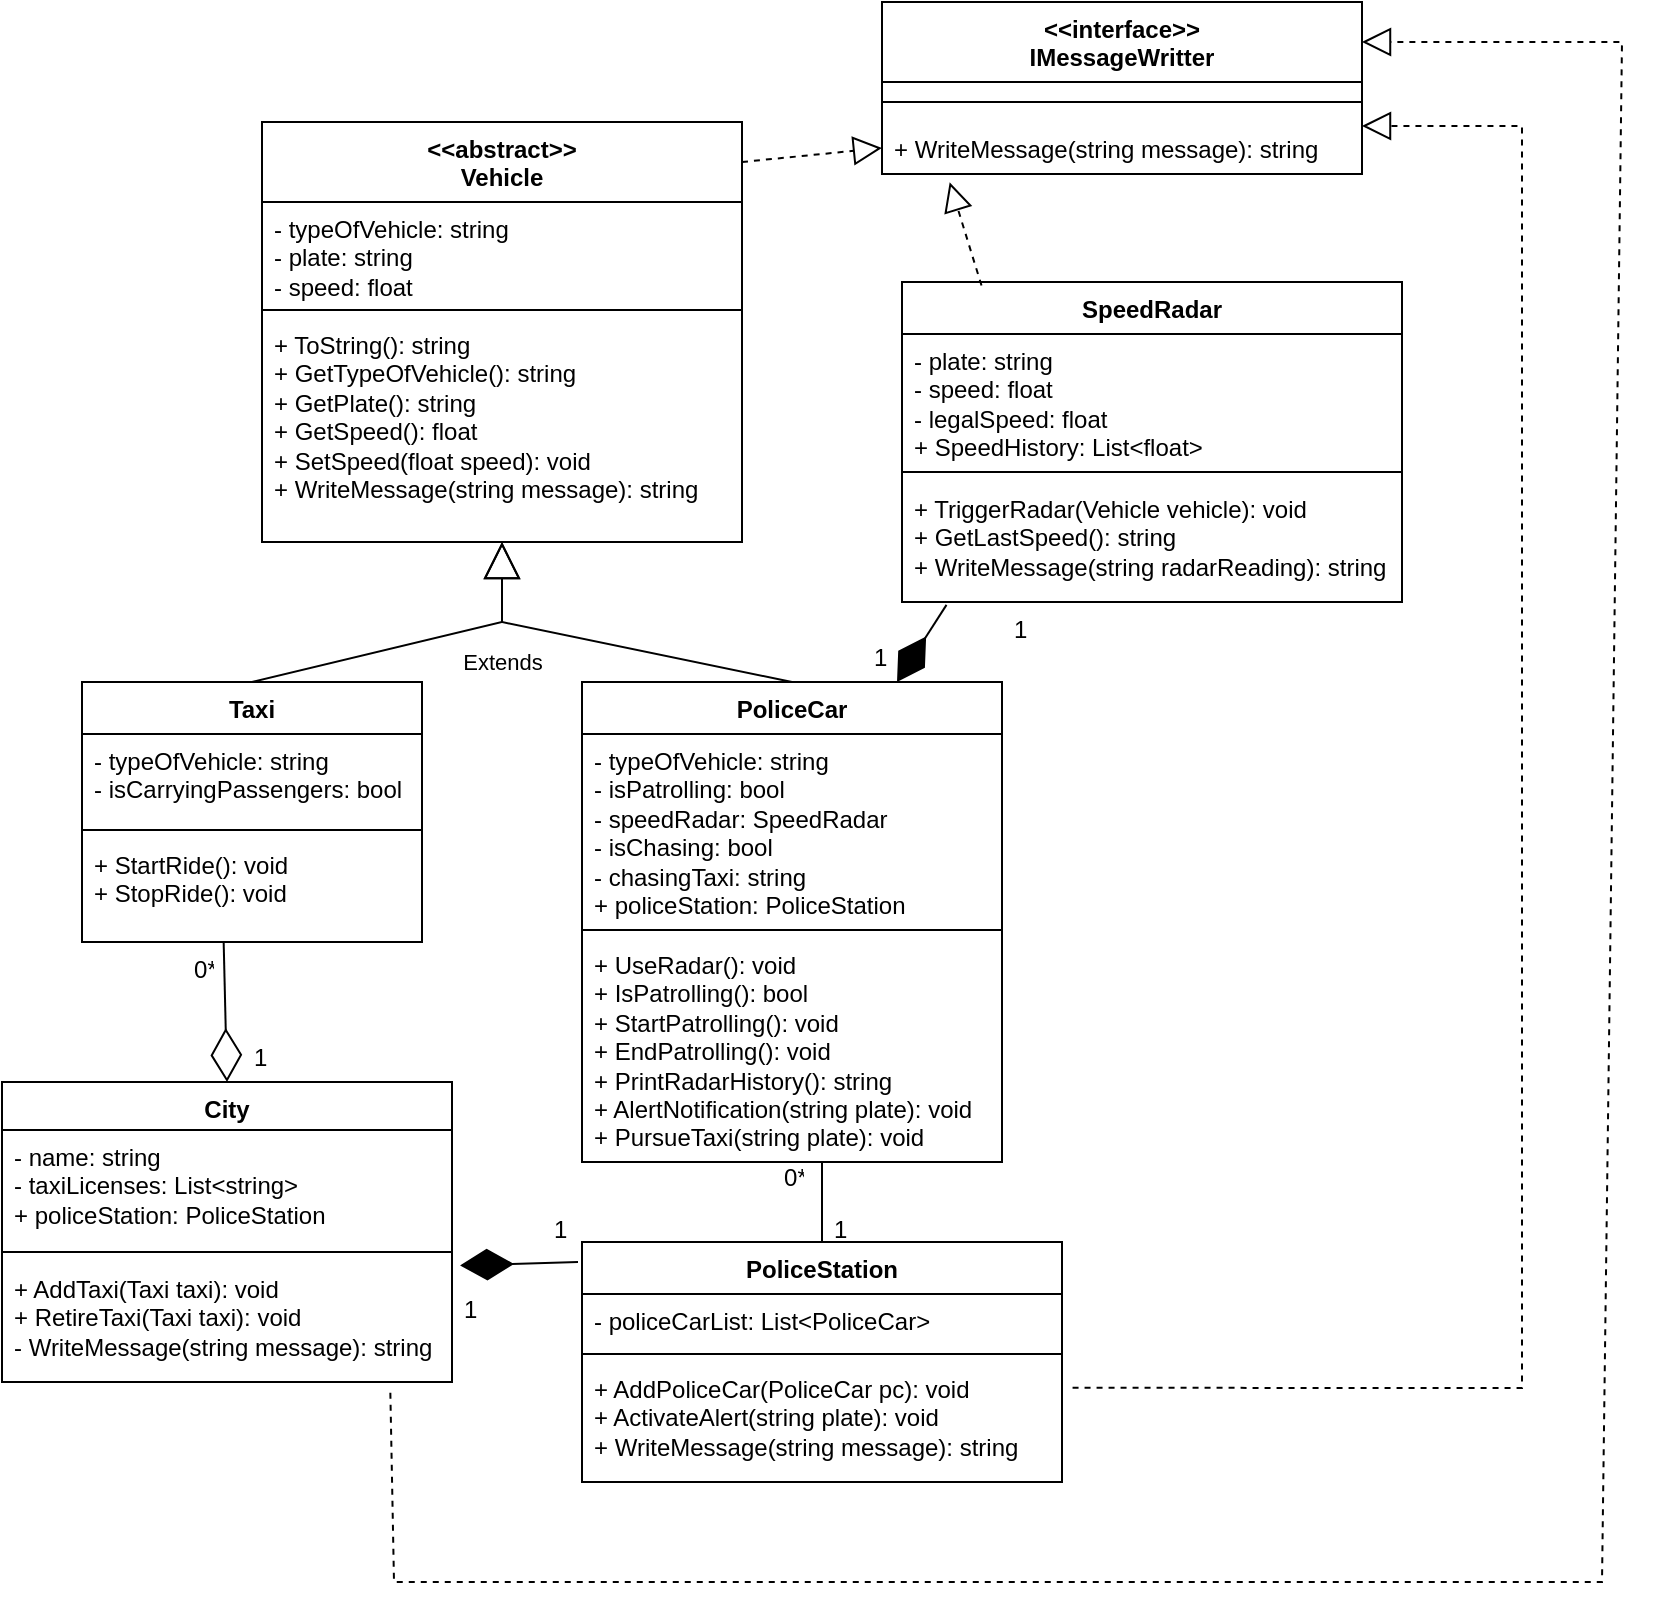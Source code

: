 <mxfile version="24.7.16">
  <diagram name="Página-1" id="QkepQffd64P-LVpi_Sue">
    <mxGraphModel dx="2345" dy="1783" grid="1" gridSize="10" guides="1" tooltips="1" connect="1" arrows="1" fold="1" page="1" pageScale="1" pageWidth="827" pageHeight="1169" math="0" shadow="0">
      <root>
        <mxCell id="0" />
        <mxCell id="1" parent="0" />
        <mxCell id="vs2Zavqgsm2gnPTbhtKF-9" value="Taxi" style="swimlane;fontStyle=1;align=center;verticalAlign=top;childLayout=stackLayout;horizontal=1;startSize=26;horizontalStack=0;resizeParent=1;resizeParentMax=0;resizeLast=0;collapsible=1;marginBottom=0;whiteSpace=wrap;html=1;" parent="1" vertex="1">
          <mxGeometry x="-10" y="320" width="170" height="130" as="geometry" />
        </mxCell>
        <mxCell id="vs2Zavqgsm2gnPTbhtKF-10" value="- typeOfVehicle: string&lt;div&gt;- isCarryingPassengers: bool&lt;/div&gt;" style="text;strokeColor=none;fillColor=none;align=left;verticalAlign=top;spacingLeft=4;spacingRight=4;overflow=hidden;rotatable=0;points=[[0,0.5],[1,0.5]];portConstraint=eastwest;whiteSpace=wrap;html=1;" parent="vs2Zavqgsm2gnPTbhtKF-9" vertex="1">
          <mxGeometry y="26" width="170" height="44" as="geometry" />
        </mxCell>
        <mxCell id="vs2Zavqgsm2gnPTbhtKF-11" value="" style="line;strokeWidth=1;fillColor=none;align=left;verticalAlign=middle;spacingTop=-1;spacingLeft=3;spacingRight=3;rotatable=0;labelPosition=right;points=[];portConstraint=eastwest;strokeColor=inherit;" parent="vs2Zavqgsm2gnPTbhtKF-9" vertex="1">
          <mxGeometry y="70" width="170" height="8" as="geometry" />
        </mxCell>
        <mxCell id="vs2Zavqgsm2gnPTbhtKF-12" value="+ StartRide(): void&lt;div&gt;+ StopRide(): void&lt;/div&gt;" style="text;strokeColor=none;fillColor=none;align=left;verticalAlign=top;spacingLeft=4;spacingRight=4;overflow=hidden;rotatable=0;points=[[0,0.5],[1,0.5]];portConstraint=eastwest;whiteSpace=wrap;html=1;" parent="vs2Zavqgsm2gnPTbhtKF-9" vertex="1">
          <mxGeometry y="78" width="170" height="52" as="geometry" />
        </mxCell>
        <mxCell id="vs2Zavqgsm2gnPTbhtKF-13" value="PoliceCar" style="swimlane;fontStyle=1;align=center;verticalAlign=top;childLayout=stackLayout;horizontal=1;startSize=26;horizontalStack=0;resizeParent=1;resizeParentMax=0;resizeLast=0;collapsible=1;marginBottom=0;whiteSpace=wrap;html=1;" parent="1" vertex="1">
          <mxGeometry x="240" y="320" width="210" height="240" as="geometry" />
        </mxCell>
        <mxCell id="vs2Zavqgsm2gnPTbhtKF-14" value="- typeOfVehicle: string&lt;div&gt;- isPatrolling: bool&lt;/div&gt;&lt;div&gt;- speedRadar: SpeedRadar&lt;/div&gt;&lt;div&gt;- isChasing: bool&lt;/div&gt;&lt;div&gt;- chasingTaxi: string&lt;/div&gt;&lt;div&gt;+&amp;nbsp;&lt;span style=&quot;background-color: initial;&quot;&gt;policeStation: PoliceStation&lt;/span&gt;&lt;/div&gt;" style="text;strokeColor=none;fillColor=none;align=left;verticalAlign=top;spacingLeft=4;spacingRight=4;overflow=hidden;rotatable=0;points=[[0,0.5],[1,0.5]];portConstraint=eastwest;whiteSpace=wrap;html=1;" parent="vs2Zavqgsm2gnPTbhtKF-13" vertex="1">
          <mxGeometry y="26" width="210" height="94" as="geometry" />
        </mxCell>
        <mxCell id="vs2Zavqgsm2gnPTbhtKF-15" value="" style="line;strokeWidth=1;fillColor=none;align=left;verticalAlign=middle;spacingTop=-1;spacingLeft=3;spacingRight=3;rotatable=0;labelPosition=right;points=[];portConstraint=eastwest;strokeColor=inherit;" parent="vs2Zavqgsm2gnPTbhtKF-13" vertex="1">
          <mxGeometry y="120" width="210" height="8" as="geometry" />
        </mxCell>
        <mxCell id="vs2Zavqgsm2gnPTbhtKF-16" value="+ UseRadar(): void&lt;div&gt;+ IsPatrolling(): bool&lt;/div&gt;&lt;div&gt;+ StartPatrolling(): void&lt;/div&gt;&lt;div&gt;+ EndPatrolling(): void&lt;/div&gt;&lt;div&gt;+ PrintRadarHistory(): string&lt;/div&gt;&lt;div&gt;+ AlertNotification(string plate): void&lt;/div&gt;&lt;div&gt;+ PursueTaxi(string plate): void&lt;/div&gt;" style="text;strokeColor=none;fillColor=none;align=left;verticalAlign=top;spacingLeft=4;spacingRight=4;overflow=hidden;rotatable=0;points=[[0,0.5],[1,0.5]];portConstraint=eastwest;whiteSpace=wrap;html=1;" parent="vs2Zavqgsm2gnPTbhtKF-13" vertex="1">
          <mxGeometry y="128" width="210" height="112" as="geometry" />
        </mxCell>
        <mxCell id="vs2Zavqgsm2gnPTbhtKF-17" value="SpeedRadar" style="swimlane;fontStyle=1;align=center;verticalAlign=top;childLayout=stackLayout;horizontal=1;startSize=26;horizontalStack=0;resizeParent=1;resizeParentMax=0;resizeLast=0;collapsible=1;marginBottom=0;whiteSpace=wrap;html=1;" parent="1" vertex="1">
          <mxGeometry x="400" y="120" width="250" height="160" as="geometry" />
        </mxCell>
        <mxCell id="vs2Zavqgsm2gnPTbhtKF-18" value="- plate: string&lt;div&gt;- speed: float&lt;/div&gt;&lt;div&gt;- legalSpeed: float&lt;/div&gt;&lt;div&gt;+ SpeedHistory: List&amp;lt;float&amp;gt;&lt;/div&gt;" style="text;strokeColor=none;fillColor=none;align=left;verticalAlign=top;spacingLeft=4;spacingRight=4;overflow=hidden;rotatable=0;points=[[0,0.5],[1,0.5]];portConstraint=eastwest;whiteSpace=wrap;html=1;" parent="vs2Zavqgsm2gnPTbhtKF-17" vertex="1">
          <mxGeometry y="26" width="250" height="64" as="geometry" />
        </mxCell>
        <mxCell id="vs2Zavqgsm2gnPTbhtKF-19" value="" style="line;strokeWidth=1;fillColor=none;align=left;verticalAlign=middle;spacingTop=-1;spacingLeft=3;spacingRight=3;rotatable=0;labelPosition=right;points=[];portConstraint=eastwest;strokeColor=inherit;" parent="vs2Zavqgsm2gnPTbhtKF-17" vertex="1">
          <mxGeometry y="90" width="250" height="10" as="geometry" />
        </mxCell>
        <mxCell id="vs2Zavqgsm2gnPTbhtKF-20" value="+ TriggerRadar(Vehicle vehicle): void&lt;div&gt;+ GetLastSpeed(): string&lt;/div&gt;&lt;div&gt;+ WriteMessage(string radarReading): string&lt;/div&gt;" style="text;strokeColor=none;fillColor=none;align=left;verticalAlign=top;spacingLeft=4;spacingRight=4;overflow=hidden;rotatable=0;points=[[0,0.5],[1,0.5]];portConstraint=eastwest;whiteSpace=wrap;html=1;" parent="vs2Zavqgsm2gnPTbhtKF-17" vertex="1">
          <mxGeometry y="100" width="250" height="60" as="geometry" />
        </mxCell>
        <mxCell id="vs2Zavqgsm2gnPTbhtKF-25" value="PoliceStation" style="swimlane;fontStyle=1;align=center;verticalAlign=top;childLayout=stackLayout;horizontal=1;startSize=26;horizontalStack=0;resizeParent=1;resizeParentMax=0;resizeLast=0;collapsible=1;marginBottom=0;whiteSpace=wrap;html=1;" parent="1" vertex="1">
          <mxGeometry x="240" y="600" width="240" height="120" as="geometry" />
        </mxCell>
        <mxCell id="vs2Zavqgsm2gnPTbhtKF-26" value="- policeCarList: List&amp;lt;PoliceCar&amp;gt;" style="text;strokeColor=none;fillColor=none;align=left;verticalAlign=top;spacingLeft=4;spacingRight=4;overflow=hidden;rotatable=0;points=[[0,0.5],[1,0.5]];portConstraint=eastwest;whiteSpace=wrap;html=1;" parent="vs2Zavqgsm2gnPTbhtKF-25" vertex="1">
          <mxGeometry y="26" width="240" height="26" as="geometry" />
        </mxCell>
        <mxCell id="vs2Zavqgsm2gnPTbhtKF-27" value="" style="line;strokeWidth=1;fillColor=none;align=left;verticalAlign=middle;spacingTop=-1;spacingLeft=3;spacingRight=3;rotatable=0;labelPosition=right;points=[];portConstraint=eastwest;strokeColor=inherit;" parent="vs2Zavqgsm2gnPTbhtKF-25" vertex="1">
          <mxGeometry y="52" width="240" height="8" as="geometry" />
        </mxCell>
        <mxCell id="vs2Zavqgsm2gnPTbhtKF-28" value="+ AddPoliceCar(PoliceCar pc): void&lt;div&gt;+ ActivateAlert(&lt;span style=&quot;background-color: initial;&quot;&gt;string plate): void&lt;/span&gt;&lt;/div&gt;&lt;div&gt;+ WriteMessage(string message): string&lt;span style=&quot;background-color: initial;&quot;&gt;&lt;br&gt;&lt;/span&gt;&lt;/div&gt;" style="text;strokeColor=none;fillColor=none;align=left;verticalAlign=top;spacingLeft=4;spacingRight=4;overflow=hidden;rotatable=0;points=[[0,0.5],[1,0.5]];portConstraint=eastwest;whiteSpace=wrap;html=1;" parent="vs2Zavqgsm2gnPTbhtKF-25" vertex="1">
          <mxGeometry y="60" width="240" height="60" as="geometry" />
        </mxCell>
        <mxCell id="vs2Zavqgsm2gnPTbhtKF-29" value="&lt;div&gt;&lt;span style=&quot;background-color: initial;&quot;&gt;City&lt;/span&gt;&lt;br&gt;&lt;/div&gt;" style="swimlane;fontStyle=1;align=center;verticalAlign=top;childLayout=stackLayout;horizontal=1;startSize=24;horizontalStack=0;resizeParent=1;resizeParentMax=0;resizeLast=0;collapsible=1;marginBottom=0;whiteSpace=wrap;html=1;" parent="1" vertex="1">
          <mxGeometry x="-50" y="520" width="225" height="150" as="geometry" />
        </mxCell>
        <mxCell id="vs2Zavqgsm2gnPTbhtKF-30" value="&lt;div&gt;- name: string&lt;/div&gt;- taxiLicenses: List&amp;lt;string&amp;gt;&lt;div&gt;+ policeStation: PoliceStation&lt;/div&gt;" style="text;strokeColor=none;fillColor=none;align=left;verticalAlign=top;spacingLeft=4;spacingRight=4;overflow=hidden;rotatable=0;points=[[0,0.5],[1,0.5]];portConstraint=eastwest;whiteSpace=wrap;html=1;" parent="vs2Zavqgsm2gnPTbhtKF-29" vertex="1">
          <mxGeometry y="24" width="225" height="56" as="geometry" />
        </mxCell>
        <mxCell id="vs2Zavqgsm2gnPTbhtKF-31" value="" style="line;strokeWidth=1;fillColor=none;align=left;verticalAlign=middle;spacingTop=-1;spacingLeft=3;spacingRight=3;rotatable=0;labelPosition=right;points=[];portConstraint=eastwest;strokeColor=inherit;" parent="vs2Zavqgsm2gnPTbhtKF-29" vertex="1">
          <mxGeometry y="80" width="225" height="10" as="geometry" />
        </mxCell>
        <mxCell id="vs2Zavqgsm2gnPTbhtKF-32" value="+ AddTaxi(Taxi taxi): void&lt;div&gt;+ RetireTaxi(&lt;span style=&quot;background-color: initial;&quot;&gt;Taxi taxi&lt;/span&gt;&lt;span style=&quot;background-color: initial;&quot;&gt;): void&lt;/span&gt;&lt;/div&gt;&lt;div&gt;&lt;span style=&quot;background-color: initial;&quot;&gt;- WriteMessage(string message): string&lt;/span&gt;&lt;/div&gt;" style="text;strokeColor=none;fillColor=none;align=left;verticalAlign=top;spacingLeft=4;spacingRight=4;overflow=hidden;rotatable=0;points=[[0,0.5],[1,0.5]];portConstraint=eastwest;whiteSpace=wrap;html=1;" parent="vs2Zavqgsm2gnPTbhtKF-29" vertex="1">
          <mxGeometry y="90" width="225" height="60" as="geometry" />
        </mxCell>
        <mxCell id="Hg2S4wskd1TkBZ8kL6Vq-5" value="&lt;div&gt;&amp;lt;&amp;lt;abstract&amp;gt;&amp;gt;&lt;/div&gt;Vehicle&lt;div&gt;&lt;br&gt;&lt;/div&gt;&lt;div&gt;&lt;br&gt;&lt;/div&gt;&lt;div&gt;&lt;br&gt;&lt;/div&gt;&lt;div&gt;&lt;br&gt;&lt;/div&gt;" style="swimlane;fontStyle=1;align=center;verticalAlign=top;childLayout=stackLayout;horizontal=1;startSize=40;horizontalStack=0;resizeParent=1;resizeParentMax=0;resizeLast=0;collapsible=1;marginBottom=0;whiteSpace=wrap;html=1;" parent="1" vertex="1">
          <mxGeometry x="80" y="40" width="240" height="210" as="geometry">
            <mxRectangle x="184" y="30" width="110" height="40" as="alternateBounds" />
          </mxGeometry>
        </mxCell>
        <mxCell id="Hg2S4wskd1TkBZ8kL6Vq-6" value="- typeOfVehicle: string&lt;div&gt;- plate: string&lt;/div&gt;&lt;div&gt;- speed: float&lt;/div&gt;" style="text;strokeColor=none;fillColor=none;align=left;verticalAlign=top;spacingLeft=4;spacingRight=4;overflow=hidden;rotatable=0;points=[[0,0.5],[1,0.5]];portConstraint=eastwest;whiteSpace=wrap;html=1;" parent="Hg2S4wskd1TkBZ8kL6Vq-5" vertex="1">
          <mxGeometry y="40" width="240" height="50" as="geometry" />
        </mxCell>
        <mxCell id="Hg2S4wskd1TkBZ8kL6Vq-7" value="" style="line;strokeWidth=1;fillColor=none;align=left;verticalAlign=middle;spacingTop=-1;spacingLeft=3;spacingRight=3;rotatable=0;labelPosition=right;points=[];portConstraint=eastwest;strokeColor=inherit;" parent="Hg2S4wskd1TkBZ8kL6Vq-5" vertex="1">
          <mxGeometry y="90" width="240" height="8" as="geometry" />
        </mxCell>
        <mxCell id="Hg2S4wskd1TkBZ8kL6Vq-8" value="+ ToString(): string&lt;div&gt;+ GetTypeOfVehicle(): string&lt;/div&gt;&lt;div&gt;+ GetPlate(): string&lt;/div&gt;&lt;div&gt;+ GetSpeed(): float&lt;/div&gt;&lt;div&gt;+ SetSpeed(float speed): void&lt;/div&gt;&lt;div&gt;+ WriteMessage(string message): string&lt;/div&gt;" style="text;strokeColor=none;fillColor=none;align=left;verticalAlign=top;spacingLeft=4;spacingRight=4;overflow=hidden;rotatable=0;points=[[0,0.5],[1,0.5]];portConstraint=eastwest;whiteSpace=wrap;html=1;" parent="Hg2S4wskd1TkBZ8kL6Vq-5" vertex="1">
          <mxGeometry y="98" width="240" height="112" as="geometry" />
        </mxCell>
        <mxCell id="Hg2S4wskd1TkBZ8kL6Vq-9" value="&amp;lt;&amp;lt;interface&amp;gt;&amp;gt;&lt;div&gt;IMessageWritter&lt;/div&gt;" style="swimlane;fontStyle=1;align=center;verticalAlign=top;childLayout=stackLayout;horizontal=1;startSize=40;horizontalStack=0;resizeParent=1;resizeParentMax=0;resizeLast=0;collapsible=1;marginBottom=0;whiteSpace=wrap;html=1;" parent="1" vertex="1">
          <mxGeometry x="390" y="-20" width="240" height="86" as="geometry" />
        </mxCell>
        <mxCell id="Hg2S4wskd1TkBZ8kL6Vq-10" value="" style="line;strokeWidth=1;fillColor=none;align=left;verticalAlign=middle;spacingTop=-1;spacingLeft=3;spacingRight=3;rotatable=0;labelPosition=right;points=[];portConstraint=eastwest;strokeColor=inherit;" parent="Hg2S4wskd1TkBZ8kL6Vq-9" vertex="1">
          <mxGeometry y="40" width="240" height="20" as="geometry" />
        </mxCell>
        <mxCell id="Hg2S4wskd1TkBZ8kL6Vq-11" value="+ WriteMessage(string message): string" style="text;strokeColor=none;fillColor=none;align=left;verticalAlign=top;spacingLeft=4;spacingRight=4;overflow=hidden;rotatable=0;points=[[0,0.5],[1,0.5]];portConstraint=eastwest;whiteSpace=wrap;html=1;" parent="Hg2S4wskd1TkBZ8kL6Vq-9" vertex="1">
          <mxGeometry y="60" width="240" height="26" as="geometry" />
        </mxCell>
        <mxCell id="Hg2S4wskd1TkBZ8kL6Vq-15" value="Extends" style="endArrow=block;endSize=16;endFill=0;html=1;rounded=0;entryX=0.5;entryY=1;entryDx=0;entryDy=0;exitX=0.5;exitY=0;exitDx=0;exitDy=0;" parent="1" source="vs2Zavqgsm2gnPTbhtKF-9" target="Hg2S4wskd1TkBZ8kL6Vq-5" edge="1">
          <mxGeometry x="0.47" y="-19" width="160" relative="1" as="geometry">
            <mxPoint x="200" y="320" as="sourcePoint" />
            <mxPoint x="270" y="280" as="targetPoint" />
            <Array as="points">
              <mxPoint x="200" y="290" />
            </Array>
            <mxPoint y="1" as="offset" />
          </mxGeometry>
        </mxCell>
        <mxCell id="Hg2S4wskd1TkBZ8kL6Vq-16" value="Extends" style="endArrow=block;endSize=16;endFill=0;html=1;rounded=0;exitX=0.5;exitY=0;exitDx=0;exitDy=0;" parent="1" source="vs2Zavqgsm2gnPTbhtKF-13" edge="1">
          <mxGeometry x="0.531" y="20" width="160" relative="1" as="geometry">
            <mxPoint x="240" y="280" as="sourcePoint" />
            <mxPoint x="200" y="250" as="targetPoint" />
            <Array as="points">
              <mxPoint x="200" y="290" />
            </Array>
            <mxPoint as="offset" />
          </mxGeometry>
        </mxCell>
        <mxCell id="Hg2S4wskd1TkBZ8kL6Vq-17" value="" style="endArrow=block;dashed=1;endFill=0;endSize=12;html=1;rounded=0;entryX=0;entryY=0.5;entryDx=0;entryDy=0;" parent="1" target="Hg2S4wskd1TkBZ8kL6Vq-11" edge="1">
          <mxGeometry width="160" relative="1" as="geometry">
            <mxPoint x="320" y="60" as="sourcePoint" />
            <mxPoint x="480" y="60" as="targetPoint" />
          </mxGeometry>
        </mxCell>
        <mxCell id="Hg2S4wskd1TkBZ8kL6Vq-19" value="" style="endArrow=block;dashed=1;endFill=0;endSize=12;html=1;rounded=0;entryX=0.141;entryY=1.16;entryDx=0;entryDy=0;entryPerimeter=0;exitX=0.159;exitY=0.011;exitDx=0;exitDy=0;exitPerimeter=0;" parent="1" source="vs2Zavqgsm2gnPTbhtKF-17" target="Hg2S4wskd1TkBZ8kL6Vq-11" edge="1">
          <mxGeometry width="160" relative="1" as="geometry">
            <mxPoint x="600" y="180" as="sourcePoint" />
            <mxPoint x="600" y="130" as="targetPoint" />
          </mxGeometry>
        </mxCell>
        <mxCell id="Hg2S4wskd1TkBZ8kL6Vq-24" value="1" style="text;strokeColor=none;fillColor=none;align=left;verticalAlign=top;spacingLeft=4;spacingRight=4;overflow=hidden;rotatable=0;points=[[0,0.5],[1,0.5]];portConstraint=eastwest;whiteSpace=wrap;html=1;" parent="1" vertex="1">
          <mxGeometry x="380" y="294" width="20" height="26" as="geometry" />
        </mxCell>
        <mxCell id="Hg2S4wskd1TkBZ8kL6Vq-27" value="" style="endArrow=diamondThin;endFill=1;endSize=24;html=1;rounded=0;entryX=1.018;entryY=0.029;entryDx=0;entryDy=0;entryPerimeter=0;" parent="1" target="vs2Zavqgsm2gnPTbhtKF-32" edge="1">
          <mxGeometry width="160" relative="1" as="geometry">
            <mxPoint x="238" y="610" as="sourcePoint" />
            <mxPoint x="640" y="560" as="targetPoint" />
          </mxGeometry>
        </mxCell>
        <mxCell id="Hg2S4wskd1TkBZ8kL6Vq-29" value="" style="endArrow=diamondThin;endFill=0;endSize=24;html=1;rounded=0;entryX=0.5;entryY=0;entryDx=0;entryDy=0;exitX=1.041;exitY=-0.017;exitDx=0;exitDy=0;exitPerimeter=0;" parent="1" source="Hg2S4wskd1TkBZ8kL6Vq-35" target="vs2Zavqgsm2gnPTbhtKF-29" edge="1">
          <mxGeometry width="160" relative="1" as="geometry">
            <mxPoint x="10" y="480" as="sourcePoint" />
            <mxPoint x="170" y="480" as="targetPoint" />
          </mxGeometry>
        </mxCell>
        <mxCell id="Hg2S4wskd1TkBZ8kL6Vq-31" value="1" style="text;strokeColor=none;fillColor=none;align=left;verticalAlign=top;spacingLeft=4;spacingRight=4;overflow=hidden;rotatable=0;points=[[0,0.5],[1,0.5]];portConstraint=eastwest;whiteSpace=wrap;html=1;" parent="1" vertex="1">
          <mxGeometry x="360" y="580" width="20" height="26" as="geometry" />
        </mxCell>
        <mxCell id="Hg2S4wskd1TkBZ8kL6Vq-32" value="1" style="text;strokeColor=none;fillColor=none;align=left;verticalAlign=top;spacingLeft=4;spacingRight=4;overflow=hidden;rotatable=0;points=[[0,0.5],[1,0.5]];portConstraint=eastwest;whiteSpace=wrap;html=1;" parent="1" vertex="1">
          <mxGeometry x="70" y="494" width="20" height="26" as="geometry" />
        </mxCell>
        <mxCell id="Hg2S4wskd1TkBZ8kL6Vq-33" value="1" style="text;strokeColor=none;fillColor=none;align=left;verticalAlign=top;spacingLeft=4;spacingRight=4;overflow=hidden;rotatable=0;points=[[0,0.5],[1,0.5]];portConstraint=eastwest;whiteSpace=wrap;html=1;" parent="1" vertex="1">
          <mxGeometry x="175" y="620" width="20" height="26" as="geometry" />
        </mxCell>
        <mxCell id="Hg2S4wskd1TkBZ8kL6Vq-34" value="1" style="text;strokeColor=none;fillColor=none;align=left;verticalAlign=top;spacingLeft=4;spacingRight=4;overflow=hidden;rotatable=0;points=[[0,0.5],[1,0.5]];portConstraint=eastwest;whiteSpace=wrap;html=1;" parent="1" vertex="1">
          <mxGeometry x="220" y="580" width="20" height="26" as="geometry" />
        </mxCell>
        <mxCell id="Hg2S4wskd1TkBZ8kL6Vq-35" value="0&lt;span style=&quot;background-color: initial;&quot;&gt;*&lt;/span&gt;" style="text;strokeColor=none;fillColor=none;align=left;verticalAlign=top;spacingLeft=4;spacingRight=4;overflow=hidden;rotatable=0;points=[[0,0.5],[1,0.5]];portConstraint=eastwest;whiteSpace=wrap;html=1;" parent="1" vertex="1">
          <mxGeometry x="40" y="450" width="20" height="26" as="geometry" />
        </mxCell>
        <mxCell id="Hg2S4wskd1TkBZ8kL6Vq-37" value="0&lt;span style=&quot;background-color: initial;&quot;&gt;*&lt;/span&gt;" style="text;strokeColor=none;fillColor=none;align=left;verticalAlign=top;spacingLeft=4;spacingRight=4;overflow=hidden;rotatable=0;points=[[0,0.5],[1,0.5]];portConstraint=eastwest;whiteSpace=wrap;html=1;" parent="1" vertex="1">
          <mxGeometry x="335" y="554" width="20" height="26" as="geometry" />
        </mxCell>
        <mxCell id="Hg2S4wskd1TkBZ8kL6Vq-39" value="" style="endArrow=block;dashed=1;endFill=0;endSize=12;html=1;rounded=0;entryX=0.141;entryY=1.16;entryDx=0;entryDy=0;entryPerimeter=0;exitX=1.022;exitY=0.215;exitDx=0;exitDy=0;exitPerimeter=0;" parent="1" source="vs2Zavqgsm2gnPTbhtKF-28" edge="1">
          <mxGeometry width="160" relative="1" as="geometry">
            <mxPoint x="690" y="40" as="sourcePoint" />
            <mxPoint x="630" y="42" as="targetPoint" />
            <Array as="points">
              <mxPoint x="710" y="673" />
              <mxPoint x="710" y="42" />
            </Array>
          </mxGeometry>
        </mxCell>
        <mxCell id="Hg2S4wskd1TkBZ8kL6Vq-40" value="" style="endArrow=block;dashed=1;endFill=0;endSize=12;html=1;rounded=0;entryX=0.141;entryY=1.16;entryDx=0;entryDy=0;entryPerimeter=0;exitX=0.863;exitY=1.09;exitDx=0;exitDy=0;exitPerimeter=0;" parent="1" source="vs2Zavqgsm2gnPTbhtKF-32" edge="1">
          <mxGeometry width="160" relative="1" as="geometry">
            <mxPoint x="646" y="52" as="sourcePoint" />
            <mxPoint x="630" as="targetPoint" />
            <Array as="points">
              <mxPoint x="146" y="770" />
              <mxPoint x="750" y="770" />
              <mxPoint x="760" />
            </Array>
          </mxGeometry>
        </mxCell>
        <mxCell id="Hg2S4wskd1TkBZ8kL6Vq-42" value="" style="endArrow=diamondThin;endFill=1;endSize=24;html=1;rounded=0;entryX=0.75;entryY=0;entryDx=0;entryDy=0;exitX=0.089;exitY=1.024;exitDx=0;exitDy=0;exitPerimeter=0;" parent="1" source="vs2Zavqgsm2gnPTbhtKF-20" target="vs2Zavqgsm2gnPTbhtKF-13" edge="1">
          <mxGeometry width="160" relative="1" as="geometry">
            <mxPoint x="529" y="314" as="sourcePoint" />
            <mxPoint x="470" y="316" as="targetPoint" />
          </mxGeometry>
        </mxCell>
        <mxCell id="Hg2S4wskd1TkBZ8kL6Vq-43" value="1" style="text;strokeColor=none;fillColor=none;align=left;verticalAlign=top;spacingLeft=4;spacingRight=4;overflow=hidden;rotatable=0;points=[[0,0.5],[1,0.5]];portConstraint=eastwest;whiteSpace=wrap;html=1;" parent="1" vertex="1">
          <mxGeometry x="450" y="280" width="20" height="26" as="geometry" />
        </mxCell>
        <mxCell id="Hg2S4wskd1TkBZ8kL6Vq-44" value="" style="endArrow=none;html=1;edgeStyle=orthogonalEdgeStyle;rounded=0;exitX=0.5;exitY=0;exitDx=0;exitDy=0;entryX=0.573;entryY=0.997;entryDx=0;entryDy=0;entryPerimeter=0;" parent="1" source="vs2Zavqgsm2gnPTbhtKF-25" target="vs2Zavqgsm2gnPTbhtKF-16" edge="1">
          <mxGeometry relative="1" as="geometry">
            <mxPoint x="220" y="579.58" as="sourcePoint" />
            <mxPoint x="220" y="550" as="targetPoint" />
            <Array as="points">
              <mxPoint x="360" y="560" />
            </Array>
          </mxGeometry>
        </mxCell>
      </root>
    </mxGraphModel>
  </diagram>
</mxfile>

